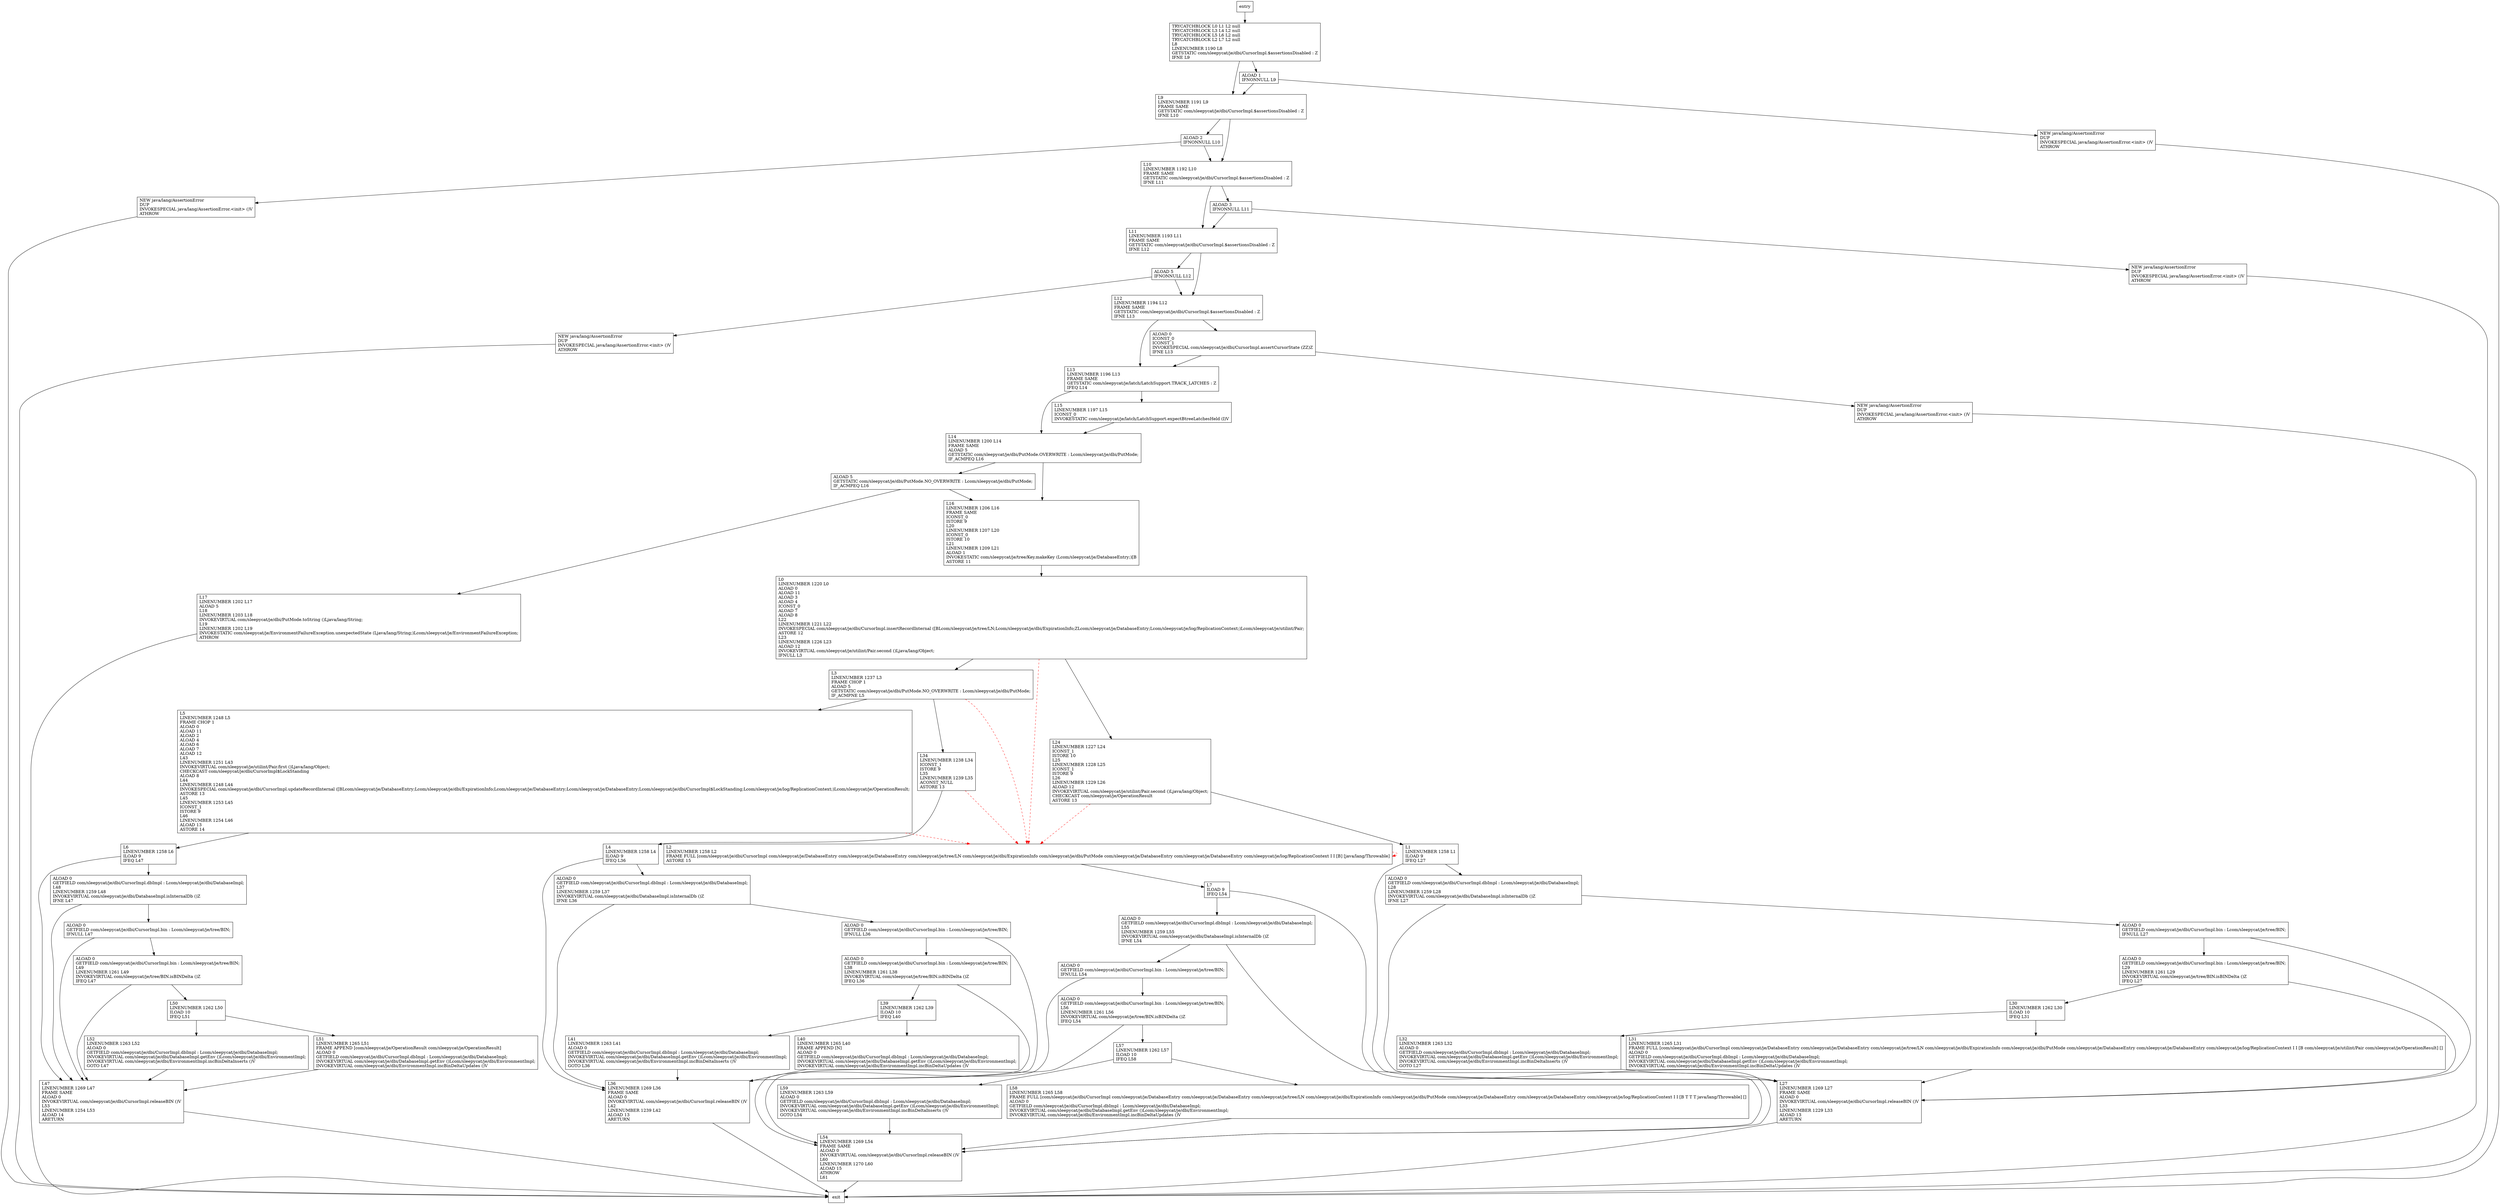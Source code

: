 digraph insertOrUpdateRecord {
node [shape=record];
816641760 [label="L10\lLINENUMBER 1192 L10\lFRAME SAME\lGETSTATIC com/sleepycat/je/dbi/CursorImpl.$assertionsDisabled : Z\lIFNE L11\l"];
1464309119 [label="L36\lLINENUMBER 1269 L36\lFRAME SAME\lALOAD 0\lINVOKEVIRTUAL com/sleepycat/je/dbi/CursorImpl.releaseBIN ()V\lL42\lLINENUMBER 1239 L42\lALOAD 13\lARETURN\l"];
1089258130 [label="L3\lLINENUMBER 1237 L3\lFRAME CHOP 1\lALOAD 5\lGETSTATIC com/sleepycat/je/dbi/PutMode.NO_OVERWRITE : Lcom/sleepycat/je/dbi/PutMode;\lIF_ACMPNE L5\l"];
14997184 [label="L58\lLINENUMBER 1265 L58\lFRAME FULL [com/sleepycat/je/dbi/CursorImpl com/sleepycat/je/DatabaseEntry com/sleepycat/je/DatabaseEntry com/sleepycat/je/tree/LN com/sleepycat/je/dbi/ExpirationInfo com/sleepycat/je/dbi/PutMode com/sleepycat/je/DatabaseEntry com/sleepycat/je/DatabaseEntry com/sleepycat/je/log/ReplicationContext I I [B T T T java/lang/Throwable] []\lALOAD 0\lGETFIELD com/sleepycat/je/dbi/CursorImpl.dbImpl : Lcom/sleepycat/je/dbi/DatabaseImpl;\lINVOKEVIRTUAL com/sleepycat/je/dbi/DatabaseImpl.getEnv ()Lcom/sleepycat/je/dbi/EnvironmentImpl;\lINVOKEVIRTUAL com/sleepycat/je/dbi/EnvironmentImpl.incBinDeltaUpdates ()V\l"];
696272565 [label="L59\lLINENUMBER 1263 L59\lALOAD 0\lGETFIELD com/sleepycat/je/dbi/CursorImpl.dbImpl : Lcom/sleepycat/je/dbi/DatabaseImpl;\lINVOKEVIRTUAL com/sleepycat/je/dbi/DatabaseImpl.getEnv ()Lcom/sleepycat/je/dbi/EnvironmentImpl;\lINVOKEVIRTUAL com/sleepycat/je/dbi/EnvironmentImpl.incBinDeltaInserts ()V\lGOTO L54\l"];
1618332780 [label="ALOAD 2\lIFNONNULL L10\l"];
451489991 [label="L13\lLINENUMBER 1196 L13\lFRAME SAME\lGETSTATIC com/sleepycat/je/latch/LatchSupport.TRACK_LATCHES : Z\lIFEQ L14\l"];
403999165 [label="NEW java/lang/AssertionError\lDUP\lINVOKESPECIAL java/lang/AssertionError.\<init\> ()V\lATHROW\l"];
1555687413 [label="ALOAD 0\lGETFIELD com/sleepycat/je/dbi/CursorImpl.dbImpl : Lcom/sleepycat/je/dbi/DatabaseImpl;\lL48\lLINENUMBER 1259 L48\lINVOKEVIRTUAL com/sleepycat/je/dbi/DatabaseImpl.isInternalDb ()Z\lIFNE L47\l"];
1944762196 [label="L32\lLINENUMBER 1263 L32\lALOAD 0\lGETFIELD com/sleepycat/je/dbi/CursorImpl.dbImpl : Lcom/sleepycat/je/dbi/DatabaseImpl;\lINVOKEVIRTUAL com/sleepycat/je/dbi/DatabaseImpl.getEnv ()Lcom/sleepycat/je/dbi/EnvironmentImpl;\lINVOKEVIRTUAL com/sleepycat/je/dbi/EnvironmentImpl.incBinDeltaInserts ()V\lGOTO L27\l"];
1789909447 [label="L27\lLINENUMBER 1269 L27\lFRAME SAME\lALOAD 0\lINVOKEVIRTUAL com/sleepycat/je/dbi/CursorImpl.releaseBIN ()V\lL33\lLINENUMBER 1229 L33\lALOAD 13\lARETURN\l"];
1766409497 [label="ALOAD 0\lGETFIELD com/sleepycat/je/dbi/CursorImpl.dbImpl : Lcom/sleepycat/je/dbi/DatabaseImpl;\lL55\lLINENUMBER 1259 L55\lINVOKEVIRTUAL com/sleepycat/je/dbi/DatabaseImpl.isInternalDb ()Z\lIFNE L54\l"];
139529602 [label="L15\lLINENUMBER 1197 L15\lICONST_0\lINVOKESTATIC com/sleepycat/je/latch/LatchSupport.expectBtreeLatchesHeld (I)V\l"];
1473155467 [label="ALOAD 0\lGETFIELD com/sleepycat/je/dbi/CursorImpl.bin : Lcom/sleepycat/je/tree/BIN;\lIFNULL L27\l"];
1325249227 [label="NEW java/lang/AssertionError\lDUP\lINVOKESPECIAL java/lang/AssertionError.\<init\> ()V\lATHROW\l"];
1032849808 [label="L17\lLINENUMBER 1202 L17\lALOAD 5\lL18\lLINENUMBER 1203 L18\lINVOKEVIRTUAL com/sleepycat/je/dbi/PutMode.toString ()Ljava/lang/String;\lL19\lLINENUMBER 1202 L19\lINVOKESTATIC com/sleepycat/je/EnvironmentFailureException.unexpectedState (Ljava/lang/String;)Lcom/sleepycat/je/EnvironmentFailureException;\lATHROW\l"];
521347359 [label="L39\lLINENUMBER 1262 L39\lILOAD 10\lIFEQ L40\l"];
1905678219 [label="L52\lLINENUMBER 1263 L52\lALOAD 0\lGETFIELD com/sleepycat/je/dbi/CursorImpl.dbImpl : Lcom/sleepycat/je/dbi/DatabaseImpl;\lINVOKEVIRTUAL com/sleepycat/je/dbi/DatabaseImpl.getEnv ()Lcom/sleepycat/je/dbi/EnvironmentImpl;\lINVOKEVIRTUAL com/sleepycat/je/dbi/EnvironmentImpl.incBinDeltaInserts ()V\lGOTO L47\l"];
715161012 [label="ALOAD 0\lGETFIELD com/sleepycat/je/dbi/CursorImpl.bin : Lcom/sleepycat/je/tree/BIN;\lIFNULL L54\l"];
716326433 [label="L12\lLINENUMBER 1194 L12\lFRAME SAME\lGETSTATIC com/sleepycat/je/dbi/CursorImpl.$assertionsDisabled : Z\lIFNE L13\l"];
228026934 [label="L24\lLINENUMBER 1227 L24\lICONST_1\lISTORE 10\lL25\lLINENUMBER 1228 L25\lICONST_1\lISTORE 9\lL26\lLINENUMBER 1229 L26\lALOAD 12\lINVOKEVIRTUAL com/sleepycat/je/utilint/Pair.second ()Ljava/lang/Object;\lCHECKCAST com/sleepycat/je/OperationResult\lASTORE 13\l"];
247733523 [label="ALOAD 0\lGETFIELD com/sleepycat/je/dbi/CursorImpl.bin : Lcom/sleepycat/je/tree/BIN;\lL56\lLINENUMBER 1261 L56\lINVOKEVIRTUAL com/sleepycat/je/tree/BIN.isBINDelta ()Z\lIFEQ L54\l"];
957265850 [label="NEW java/lang/AssertionError\lDUP\lINVOKESPECIAL java/lang/AssertionError.\<init\> ()V\lATHROW\l"];
1634487341 [label="L1\lLINENUMBER 1258 L1\lILOAD 9\lIFEQ L27\l"];
1100154425 [label="L7\lILOAD 9\lIFEQ L54\l"];
860474595 [label="ALOAD 1\lIFNONNULL L9\l"];
1520709223 [label="L47\lLINENUMBER 1269 L47\lFRAME SAME\lALOAD 0\lINVOKEVIRTUAL com/sleepycat/je/dbi/CursorImpl.releaseBIN ()V\lL53\lLINENUMBER 1254 L53\lALOAD 14\lARETURN\l"];
646712522 [label="NEW java/lang/AssertionError\lDUP\lINVOKESPECIAL java/lang/AssertionError.\<init\> ()V\lATHROW\l"];
194316748 [label="L41\lLINENUMBER 1263 L41\lALOAD 0\lGETFIELD com/sleepycat/je/dbi/CursorImpl.dbImpl : Lcom/sleepycat/je/dbi/DatabaseImpl;\lINVOKEVIRTUAL com/sleepycat/je/dbi/DatabaseImpl.getEnv ()Lcom/sleepycat/je/dbi/EnvironmentImpl;\lINVOKEVIRTUAL com/sleepycat/je/dbi/EnvironmentImpl.incBinDeltaInserts ()V\lGOTO L36\l"];
1905458108 [label="TRYCATCHBLOCK L0 L1 L2 null\lTRYCATCHBLOCK L3 L4 L2 null\lTRYCATCHBLOCK L5 L6 L2 null\lTRYCATCHBLOCK L2 L7 L2 null\lL8\lLINENUMBER 1190 L8\lGETSTATIC com/sleepycat/je/dbi/CursorImpl.$assertionsDisabled : Z\lIFNE L9\l"];
1953109334 [label="L51\lLINENUMBER 1265 L51\lFRAME APPEND [com/sleepycat/je/OperationResult com/sleepycat/je/OperationResult]\lALOAD 0\lGETFIELD com/sleepycat/je/dbi/CursorImpl.dbImpl : Lcom/sleepycat/je/dbi/DatabaseImpl;\lINVOKEVIRTUAL com/sleepycat/je/dbi/DatabaseImpl.getEnv ()Lcom/sleepycat/je/dbi/EnvironmentImpl;\lINVOKEVIRTUAL com/sleepycat/je/dbi/EnvironmentImpl.incBinDeltaUpdates ()V\l"];
1149152942 [label="L30\lLINENUMBER 1262 L30\lILOAD 10\lIFEQ L31\l"];
1733140496 [label="L6\lLINENUMBER 1258 L6\lILOAD 9\lIFEQ L47\l"];
755513719 [label="ALOAD 5\lIFNONNULL L12\l"];
1984328044 [label="ALOAD 0\lICONST_0\lICONST_1\lINVOKESPECIAL com/sleepycat/je/dbi/CursorImpl.assertCursorState (ZZ)Z\lIFNE L13\l"];
1824606521 [label="L40\lLINENUMBER 1265 L40\lFRAME APPEND [N]\lALOAD 0\lGETFIELD com/sleepycat/je/dbi/CursorImpl.dbImpl : Lcom/sleepycat/je/dbi/DatabaseImpl;\lINVOKEVIRTUAL com/sleepycat/je/dbi/DatabaseImpl.getEnv ()Lcom/sleepycat/je/dbi/EnvironmentImpl;\lINVOKEVIRTUAL com/sleepycat/je/dbi/EnvironmentImpl.incBinDeltaUpdates ()V\l"];
2013521427 [label="ALOAD 0\lGETFIELD com/sleepycat/je/dbi/CursorImpl.bin : Lcom/sleepycat/je/tree/BIN;\lIFNULL L36\l"];
1300175554 [label="NEW java/lang/AssertionError\lDUP\lINVOKESPECIAL java/lang/AssertionError.\<init\> ()V\lATHROW\l"];
650482413 [label="L2\lLINENUMBER 1258 L2\lFRAME FULL [com/sleepycat/je/dbi/CursorImpl com/sleepycat/je/DatabaseEntry com/sleepycat/je/DatabaseEntry com/sleepycat/je/tree/LN com/sleepycat/je/dbi/ExpirationInfo com/sleepycat/je/dbi/PutMode com/sleepycat/je/DatabaseEntry com/sleepycat/je/DatabaseEntry com/sleepycat/je/log/ReplicationContext I I [B] [java/lang/Throwable]\lASTORE 15\l"];
388455702 [label="L54\lLINENUMBER 1269 L54\lFRAME SAME\lALOAD 0\lINVOKEVIRTUAL com/sleepycat/je/dbi/CursorImpl.releaseBIN ()V\lL60\lLINENUMBER 1270 L60\lALOAD 15\lATHROW\lL61\l"];
1584769694 [label="ALOAD 0\lGETFIELD com/sleepycat/je/dbi/CursorImpl.dbImpl : Lcom/sleepycat/je/dbi/DatabaseImpl;\lL37\lLINENUMBER 1259 L37\lINVOKEVIRTUAL com/sleepycat/je/dbi/DatabaseImpl.isInternalDb ()Z\lIFNE L36\l"];
422531125 [label="ALOAD 0\lGETFIELD com/sleepycat/je/dbi/CursorImpl.bin : Lcom/sleepycat/je/tree/BIN;\lL49\lLINENUMBER 1261 L49\lINVOKEVIRTUAL com/sleepycat/je/tree/BIN.isBINDelta ()Z\lIFEQ L47\l"];
1991563197 [label="L9\lLINENUMBER 1191 L9\lFRAME SAME\lGETSTATIC com/sleepycat/je/dbi/CursorImpl.$assertionsDisabled : Z\lIFNE L10\l"];
1652785761 [label="L50\lLINENUMBER 1262 L50\lILOAD 10\lIFEQ L51\l"];
1533897543 [label="L14\lLINENUMBER 1200 L14\lFRAME SAME\lALOAD 5\lGETSTATIC com/sleepycat/je/dbi/PutMode.OVERWRITE : Lcom/sleepycat/je/dbi/PutMode;\lIF_ACMPEQ L16\l"];
978839002 [label="ALOAD 0\lGETFIELD com/sleepycat/je/dbi/CursorImpl.bin : Lcom/sleepycat/je/tree/BIN;\lIFNULL L47\l"];
1026375338 [label="ALOAD 5\lGETSTATIC com/sleepycat/je/dbi/PutMode.NO_OVERWRITE : Lcom/sleepycat/je/dbi/PutMode;\lIF_ACMPEQ L16\l"];
1050896599 [label="ALOAD 0\lGETFIELD com/sleepycat/je/dbi/CursorImpl.dbImpl : Lcom/sleepycat/je/dbi/DatabaseImpl;\lL28\lLINENUMBER 1259 L28\lINVOKEVIRTUAL com/sleepycat/je/dbi/DatabaseImpl.isInternalDb ()Z\lIFNE L27\l"];
1719487680 [label="L34\lLINENUMBER 1238 L34\lICONST_1\lISTORE 9\lL35\lLINENUMBER 1239 L35\lACONST_NULL\lASTORE 13\l"];
1955905183 [label="ALOAD 0\lGETFIELD com/sleepycat/je/dbi/CursorImpl.bin : Lcom/sleepycat/je/tree/BIN;\lL38\lLINENUMBER 1261 L38\lINVOKEVIRTUAL com/sleepycat/je/tree/BIN.isBINDelta ()Z\lIFEQ L36\l"];
1639876510 [label="ALOAD 0\lGETFIELD com/sleepycat/je/dbi/CursorImpl.bin : Lcom/sleepycat/je/tree/BIN;\lL29\lLINENUMBER 1261 L29\lINVOKEVIRTUAL com/sleepycat/je/tree/BIN.isBINDelta ()Z\lIFEQ L27\l"];
1351300615 [label="L31\lLINENUMBER 1265 L31\lFRAME FULL [com/sleepycat/je/dbi/CursorImpl com/sleepycat/je/DatabaseEntry com/sleepycat/je/DatabaseEntry com/sleepycat/je/tree/LN com/sleepycat/je/dbi/ExpirationInfo com/sleepycat/je/dbi/PutMode com/sleepycat/je/DatabaseEntry com/sleepycat/je/DatabaseEntry com/sleepycat/je/log/ReplicationContext I I [B com/sleepycat/je/utilint/Pair com/sleepycat/je/OperationResult] []\lALOAD 0\lGETFIELD com/sleepycat/je/dbi/CursorImpl.dbImpl : Lcom/sleepycat/je/dbi/DatabaseImpl;\lINVOKEVIRTUAL com/sleepycat/je/dbi/DatabaseImpl.getEnv ()Lcom/sleepycat/je/dbi/EnvironmentImpl;\lINVOKEVIRTUAL com/sleepycat/je/dbi/EnvironmentImpl.incBinDeltaUpdates ()V\l"];
589704752 [label="L57\lLINENUMBER 1262 L57\lILOAD 10\lIFEQ L58\l"];
16828336 [label="L11\lLINENUMBER 1193 L11\lFRAME SAME\lGETSTATIC com/sleepycat/je/dbi/CursorImpl.$assertionsDisabled : Z\lIFNE L12\l"];
1855664511 [label="L4\lLINENUMBER 1258 L4\lILOAD 9\lIFEQ L36\l"];
518372439 [label="L16\lLINENUMBER 1206 L16\lFRAME SAME\lICONST_0\lISTORE 9\lL20\lLINENUMBER 1207 L20\lICONST_0\lISTORE 10\lL21\lLINENUMBER 1209 L21\lALOAD 1\lINVOKESTATIC com/sleepycat/je/tree/Key.makeKey (Lcom/sleepycat/je/DatabaseEntry;)[B\lASTORE 11\l"];
1397732050 [label="L0\lLINENUMBER 1220 L0\lALOAD 0\lALOAD 11\lALOAD 3\lALOAD 4\lICONST_0\lALOAD 7\lALOAD 8\lL22\lLINENUMBER 1221 L22\lINVOKESPECIAL com/sleepycat/je/dbi/CursorImpl.insertRecordInternal ([BLcom/sleepycat/je/tree/LN;Lcom/sleepycat/je/dbi/ExpirationInfo;ZLcom/sleepycat/je/DatabaseEntry;Lcom/sleepycat/je/log/ReplicationContext;)Lcom/sleepycat/je/utilint/Pair;\lASTORE 12\lL23\lLINENUMBER 1226 L23\lALOAD 12\lINVOKEVIRTUAL com/sleepycat/je/utilint/Pair.second ()Ljava/lang/Object;\lIFNULL L3\l"];
1830094245 [label="L5\lLINENUMBER 1248 L5\lFRAME CHOP 1\lALOAD 0\lALOAD 11\lALOAD 2\lALOAD 4\lALOAD 6\lALOAD 7\lALOAD 12\lL43\lLINENUMBER 1251 L43\lINVOKEVIRTUAL com/sleepycat/je/utilint/Pair.first ()Ljava/lang/Object;\lCHECKCAST com/sleepycat/je/dbi/CursorImpl$LockStanding\lALOAD 8\lL44\lLINENUMBER 1248 L44\lINVOKESPECIAL com/sleepycat/je/dbi/CursorImpl.updateRecordInternal ([BLcom/sleepycat/je/DatabaseEntry;Lcom/sleepycat/je/dbi/ExpirationInfo;Lcom/sleepycat/je/DatabaseEntry;Lcom/sleepycat/je/DatabaseEntry;Lcom/sleepycat/je/dbi/CursorImpl$LockStanding;Lcom/sleepycat/je/log/ReplicationContext;)Lcom/sleepycat/je/OperationResult;\lASTORE 13\lL45\lLINENUMBER 1253 L45\lICONST_1\lISTORE 9\lL46\lLINENUMBER 1254 L46\lALOAD 13\lASTORE 14\l"];
1339583824 [label="ALOAD 3\lIFNONNULL L11\l"];
entry;
exit;
816641760 -> 16828336
816641760 -> 1339583824
1464309119 -> exit
1089258130 -> 1719487680
1089258130 -> 650482413 [style=dashed, color=red]
1089258130 -> 1830094245
14997184 -> 388455702
696272565 -> 388455702
1618332780 -> 816641760
1618332780 -> 1300175554
451489991 -> 139529602
451489991 -> 1533897543
403999165 -> exit
1555687413 -> 1520709223
1555687413 -> 978839002
1944762196 -> 1789909447
1789909447 -> exit
1766409497 -> 715161012
1766409497 -> 388455702
139529602 -> 1533897543
1473155467 -> 1639876510
1473155467 -> 1789909447
1325249227 -> exit
1032849808 -> exit
521347359 -> 1824606521
521347359 -> 194316748
1905678219 -> 1520709223
715161012 -> 247733523
715161012 -> 388455702
716326433 -> 1984328044
716326433 -> 451489991
228026934 -> 650482413 [style=dashed, color=red]
228026934 -> 1634487341
247733523 -> 388455702
247733523 -> 589704752
957265850 -> exit
1634487341 -> 1050896599
1634487341 -> 1789909447
1100154425 -> 1766409497
1100154425 -> 388455702
860474595 -> 957265850
860474595 -> 1991563197
1520709223 -> exit
entry -> 1905458108
646712522 -> exit
194316748 -> 1464309119
1905458108 -> 1991563197
1905458108 -> 860474595
1953109334 -> 1520709223
1149152942 -> 1944762196
1149152942 -> 1351300615
1733140496 -> 1555687413
1733140496 -> 1520709223
755513719 -> 646712522
755513719 -> 716326433
1984328044 -> 1325249227
1984328044 -> 451489991
1824606521 -> 1464309119
2013521427 -> 1464309119
2013521427 -> 1955905183
1300175554 -> exit
650482413 -> 650482413 [style=dashed, color=red]
650482413 -> 1100154425
388455702 -> exit
1584769694 -> 1464309119
1584769694 -> 2013521427
422531125 -> 1520709223
422531125 -> 1652785761
1991563197 -> 816641760
1991563197 -> 1618332780
1652785761 -> 1953109334
1652785761 -> 1905678219
1533897543 -> 518372439
1533897543 -> 1026375338
978839002 -> 422531125
978839002 -> 1520709223
1026375338 -> 1032849808
1026375338 -> 518372439
1050896599 -> 1789909447
1050896599 -> 1473155467
1719487680 -> 650482413 [style=dashed, color=red]
1719487680 -> 1855664511
1955905183 -> 1464309119
1955905183 -> 521347359
1639876510 -> 1789909447
1639876510 -> 1149152942
1351300615 -> 1789909447
589704752 -> 14997184
589704752 -> 696272565
16828336 -> 716326433
16828336 -> 755513719
1855664511 -> 1464309119
1855664511 -> 1584769694
518372439 -> 1397732050
1397732050 -> 1089258130
1397732050 -> 228026934
1397732050 -> 650482413 [style=dashed, color=red]
1830094245 -> 1733140496
1830094245 -> 650482413 [style=dashed, color=red]
1339583824 -> 403999165
1339583824 -> 16828336
}
